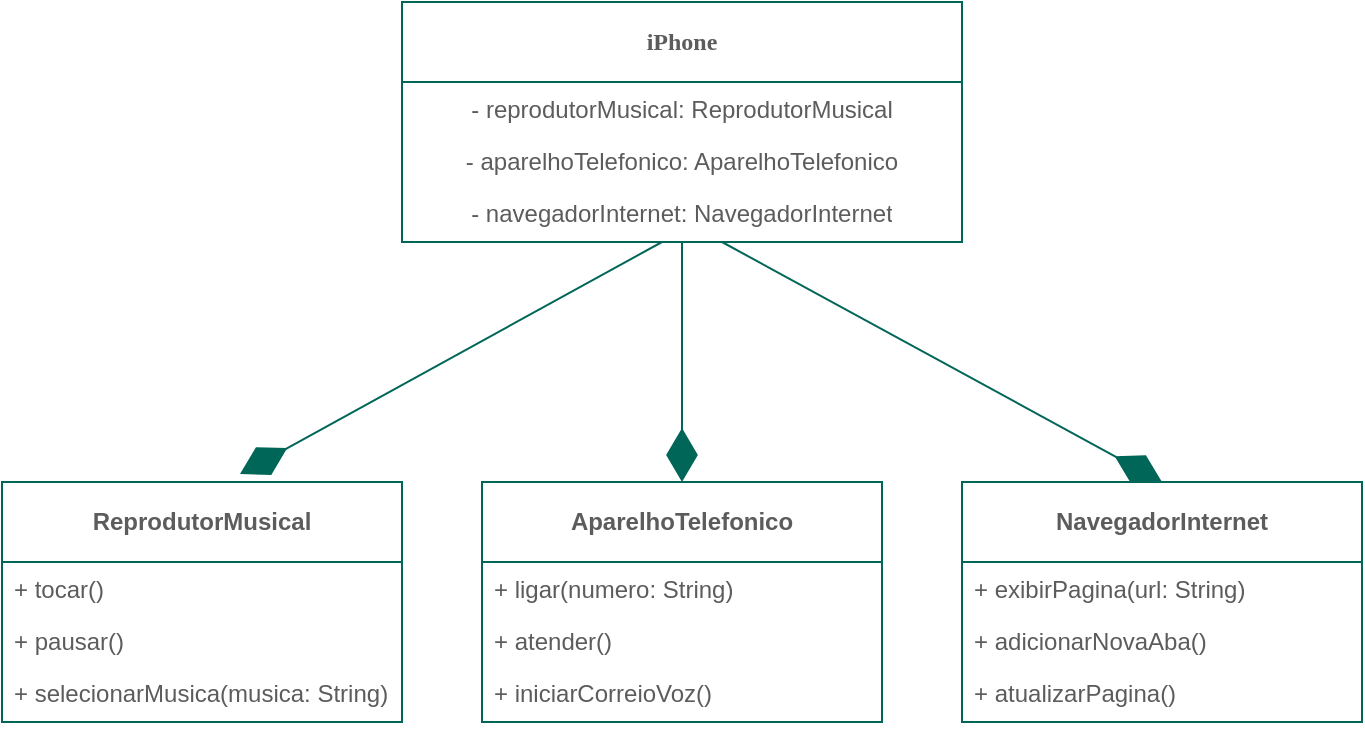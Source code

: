 <mxfile version="26.2.14">
  <diagram name="Página-1" id="zmpCDko_dYENu1_B19SV">
    <mxGraphModel dx="786" dy="687" grid="0" gridSize="10" guides="1" tooltips="1" connect="1" arrows="1" fold="1" page="1" pageScale="1" pageWidth="827" pageHeight="1169" background="none" math="0" shadow="0">
      <root>
        <mxCell id="0" />
        <mxCell id="1" parent="0" />
        <mxCell id="nigvl5V8QXQ_m32_24J0-22" value="" style="endArrow=diamondThin;endFill=1;endSize=24;html=1;rounded=0;strokeColor=#006658;fontColor=#5C5C5C;fillColor=#21C0A5;entryX=0.5;entryY=0;entryDx=0;entryDy=0;" edge="1" parent="1" target="nigvl5V8QXQ_m32_24J0-16">
          <mxGeometry width="160" relative="1" as="geometry">
            <mxPoint x="440" y="160" as="sourcePoint" />
            <mxPoint x="656" y="197.96" as="targetPoint" />
          </mxGeometry>
        </mxCell>
        <mxCell id="nigvl5V8QXQ_m32_24J0-8" value="&lt;b&gt;&lt;font face=&quot;Verdana&quot;&gt;iPhone&lt;/font&gt;&lt;/b&gt;" style="swimlane;fontStyle=0;childLayout=stackLayout;horizontal=1;startSize=40;fillColor=none;horizontalStack=0;resizeParent=1;resizeParentMax=0;resizeLast=0;collapsible=1;marginBottom=0;whiteSpace=wrap;html=1;labelBackgroundColor=none;strokeColor=#006658;fontColor=#5C5C5C;" vertex="1" parent="1">
          <mxGeometry x="280" y="40" width="280" height="120" as="geometry" />
        </mxCell>
        <mxCell id="nigvl5V8QXQ_m32_24J0-9" value="- reprodutorMusical: ReprodutorMusical" style="text;strokeColor=none;fillColor=none;align=center;verticalAlign=top;spacingLeft=4;spacingRight=4;overflow=hidden;rotatable=0;points=[[0,0.5],[1,0.5]];portConstraint=eastwest;whiteSpace=wrap;html=1;labelBackgroundColor=none;fontColor=#5C5C5C;" vertex="1" parent="nigvl5V8QXQ_m32_24J0-8">
          <mxGeometry y="40" width="280" height="26" as="geometry" />
        </mxCell>
        <mxCell id="nigvl5V8QXQ_m32_24J0-10" value="- aparelhoTelefonico: AparelhoTelefonico" style="text;strokeColor=none;fillColor=none;align=center;verticalAlign=top;spacingLeft=4;spacingRight=4;overflow=hidden;rotatable=0;points=[[0,0.5],[1,0.5]];portConstraint=eastwest;whiteSpace=wrap;html=1;labelBackgroundColor=none;fontColor=#5C5C5C;" vertex="1" parent="nigvl5V8QXQ_m32_24J0-8">
          <mxGeometry y="66" width="280" height="26" as="geometry" />
        </mxCell>
        <mxCell id="nigvl5V8QXQ_m32_24J0-11" value="- navegadorInternet: NavegadorInternet" style="text;strokeColor=none;fillColor=none;align=center;verticalAlign=top;spacingLeft=4;spacingRight=4;overflow=hidden;rotatable=0;points=[[0,0.5],[1,0.5]];portConstraint=eastwest;whiteSpace=wrap;html=1;labelBackgroundColor=none;fontColor=#5C5C5C;" vertex="1" parent="nigvl5V8QXQ_m32_24J0-8">
          <mxGeometry y="92" width="280" height="28" as="geometry" />
        </mxCell>
        <mxCell id="nigvl5V8QXQ_m32_24J0-23" value="" style="endArrow=diamondThin;endFill=1;endSize=24;html=1;rounded=0;strokeColor=#006658;fontColor=#5C5C5C;fillColor=#21C0A5;entryX=0.595;entryY=-0.033;entryDx=0;entryDy=0;entryPerimeter=0;" edge="1" parent="nigvl5V8QXQ_m32_24J0-8" target="nigvl5V8QXQ_m32_24J0-4">
          <mxGeometry width="160" relative="1" as="geometry">
            <mxPoint x="130" y="120" as="sourcePoint" />
            <mxPoint x="310" y="119" as="targetPoint" />
          </mxGeometry>
        </mxCell>
        <mxCell id="nigvl5V8QXQ_m32_24J0-12" value="&lt;b&gt;AparelhoTelefonico&lt;/b&gt;" style="swimlane;fontStyle=0;childLayout=stackLayout;horizontal=1;startSize=40;fillColor=none;horizontalStack=0;resizeParent=1;resizeParentMax=0;resizeLast=0;collapsible=1;marginBottom=0;whiteSpace=wrap;html=1;labelBackgroundColor=none;strokeColor=#006658;fontColor=#5C5C5C;" vertex="1" parent="1">
          <mxGeometry x="320" y="280" width="200" height="120" as="geometry" />
        </mxCell>
        <mxCell id="nigvl5V8QXQ_m32_24J0-13" value="+ ligar(numero: String)" style="text;strokeColor=none;fillColor=none;align=left;verticalAlign=top;spacingLeft=4;spacingRight=4;overflow=hidden;rotatable=0;points=[[0,0.5],[1,0.5]];portConstraint=eastwest;whiteSpace=wrap;html=1;labelBackgroundColor=none;fontColor=#5C5C5C;" vertex="1" parent="nigvl5V8QXQ_m32_24J0-12">
          <mxGeometry y="40" width="200" height="26" as="geometry" />
        </mxCell>
        <mxCell id="nigvl5V8QXQ_m32_24J0-14" value="+ atender()" style="text;strokeColor=none;fillColor=none;align=left;verticalAlign=top;spacingLeft=4;spacingRight=4;overflow=hidden;rotatable=0;points=[[0,0.5],[1,0.5]];portConstraint=eastwest;whiteSpace=wrap;html=1;labelBackgroundColor=none;fontColor=#5C5C5C;" vertex="1" parent="nigvl5V8QXQ_m32_24J0-12">
          <mxGeometry y="66" width="200" height="26" as="geometry" />
        </mxCell>
        <mxCell id="nigvl5V8QXQ_m32_24J0-15" value="+ iniciarCorreioVoz()" style="text;strokeColor=none;fillColor=none;align=left;verticalAlign=top;spacingLeft=4;spacingRight=4;overflow=hidden;rotatable=0;points=[[0,0.5],[1,0.5]];portConstraint=eastwest;whiteSpace=wrap;html=1;labelBackgroundColor=none;fontColor=#5C5C5C;" vertex="1" parent="nigvl5V8QXQ_m32_24J0-12">
          <mxGeometry y="92" width="200" height="28" as="geometry" />
        </mxCell>
        <mxCell id="nigvl5V8QXQ_m32_24J0-16" value="&lt;b&gt;NavegadorInternet&lt;/b&gt;" style="swimlane;fontStyle=0;childLayout=stackLayout;horizontal=1;startSize=40;fillColor=none;horizontalStack=0;resizeParent=1;resizeParentMax=0;resizeLast=0;collapsible=1;marginBottom=0;whiteSpace=wrap;html=1;labelBackgroundColor=none;strokeColor=#006658;fontColor=#5C5C5C;" vertex="1" parent="1">
          <mxGeometry x="560" y="280" width="200" height="120" as="geometry" />
        </mxCell>
        <mxCell id="nigvl5V8QXQ_m32_24J0-17" value="+ exibirPagina(url: String)" style="text;strokeColor=none;fillColor=none;align=left;verticalAlign=top;spacingLeft=4;spacingRight=4;overflow=hidden;rotatable=0;points=[[0,0.5],[1,0.5]];portConstraint=eastwest;whiteSpace=wrap;html=1;labelBackgroundColor=none;fontColor=#5C5C5C;" vertex="1" parent="nigvl5V8QXQ_m32_24J0-16">
          <mxGeometry y="40" width="200" height="26" as="geometry" />
        </mxCell>
        <mxCell id="nigvl5V8QXQ_m32_24J0-18" value="+ adicionarNovaAba()" style="text;strokeColor=none;fillColor=none;align=left;verticalAlign=top;spacingLeft=4;spacingRight=4;overflow=hidden;rotatable=0;points=[[0,0.5],[1,0.5]];portConstraint=eastwest;whiteSpace=wrap;html=1;labelBackgroundColor=none;fontColor=#5C5C5C;" vertex="1" parent="nigvl5V8QXQ_m32_24J0-16">
          <mxGeometry y="66" width="200" height="26" as="geometry" />
        </mxCell>
        <mxCell id="nigvl5V8QXQ_m32_24J0-19" value="+ atualizarPagina()" style="text;strokeColor=none;fillColor=none;align=left;verticalAlign=top;spacingLeft=4;spacingRight=4;overflow=hidden;rotatable=0;points=[[0,0.5],[1,0.5]];portConstraint=eastwest;whiteSpace=wrap;html=1;labelBackgroundColor=none;fontColor=#5C5C5C;" vertex="1" parent="nigvl5V8QXQ_m32_24J0-16">
          <mxGeometry y="92" width="200" height="28" as="geometry" />
        </mxCell>
        <mxCell id="nigvl5V8QXQ_m32_24J0-4" value="&lt;b&gt;ReprodutorMusical&lt;/b&gt;" style="swimlane;fontStyle=0;childLayout=stackLayout;horizontal=1;startSize=40;fillColor=none;horizontalStack=0;resizeParent=1;resizeParentMax=0;resizeLast=0;collapsible=1;marginBottom=0;whiteSpace=wrap;html=1;labelBackgroundColor=none;strokeColor=#006658;fontColor=#5C5C5C;" vertex="1" parent="1">
          <mxGeometry x="80" y="280" width="200" height="120" as="geometry" />
        </mxCell>
        <mxCell id="nigvl5V8QXQ_m32_24J0-5" value="+ tocar()" style="text;strokeColor=none;fillColor=none;align=left;verticalAlign=top;spacingLeft=4;spacingRight=4;overflow=hidden;rotatable=0;points=[[0,0.5],[1,0.5]];portConstraint=eastwest;whiteSpace=wrap;html=1;labelBackgroundColor=none;fontColor=#5C5C5C;" vertex="1" parent="nigvl5V8QXQ_m32_24J0-4">
          <mxGeometry y="40" width="200" height="26" as="geometry" />
        </mxCell>
        <mxCell id="nigvl5V8QXQ_m32_24J0-6" value="+ pausar()" style="text;strokeColor=none;fillColor=none;align=left;verticalAlign=top;spacingLeft=4;spacingRight=4;overflow=hidden;rotatable=0;points=[[0,0.5],[1,0.5]];portConstraint=eastwest;whiteSpace=wrap;html=1;labelBackgroundColor=none;fontColor=#5C5C5C;" vertex="1" parent="nigvl5V8QXQ_m32_24J0-4">
          <mxGeometry y="66" width="200" height="26" as="geometry" />
        </mxCell>
        <mxCell id="nigvl5V8QXQ_m32_24J0-7" value="+ selecionarMusica(musica: String)" style="text;strokeColor=none;fillColor=none;align=left;verticalAlign=top;spacingLeft=4;spacingRight=4;overflow=hidden;rotatable=0;points=[[0,0.5],[1,0.5]];portConstraint=eastwest;whiteSpace=wrap;html=1;labelBackgroundColor=none;fontColor=#5C5C5C;" vertex="1" parent="nigvl5V8QXQ_m32_24J0-4">
          <mxGeometry y="92" width="200" height="28" as="geometry" />
        </mxCell>
        <mxCell id="nigvl5V8QXQ_m32_24J0-24" value="" style="endArrow=diamondThin;endFill=1;endSize=24;html=1;rounded=0;strokeColor=#006658;fontColor=#5C5C5C;fillColor=#21C0A5;entryX=0.5;entryY=0;entryDx=0;entryDy=0;" edge="1" parent="1" source="nigvl5V8QXQ_m32_24J0-11" target="nigvl5V8QXQ_m32_24J0-12">
          <mxGeometry width="160" relative="1" as="geometry">
            <mxPoint x="414" y="160" as="sourcePoint" />
            <mxPoint x="574" y="160" as="targetPoint" />
            <Array as="points" />
          </mxGeometry>
        </mxCell>
      </root>
    </mxGraphModel>
  </diagram>
</mxfile>
